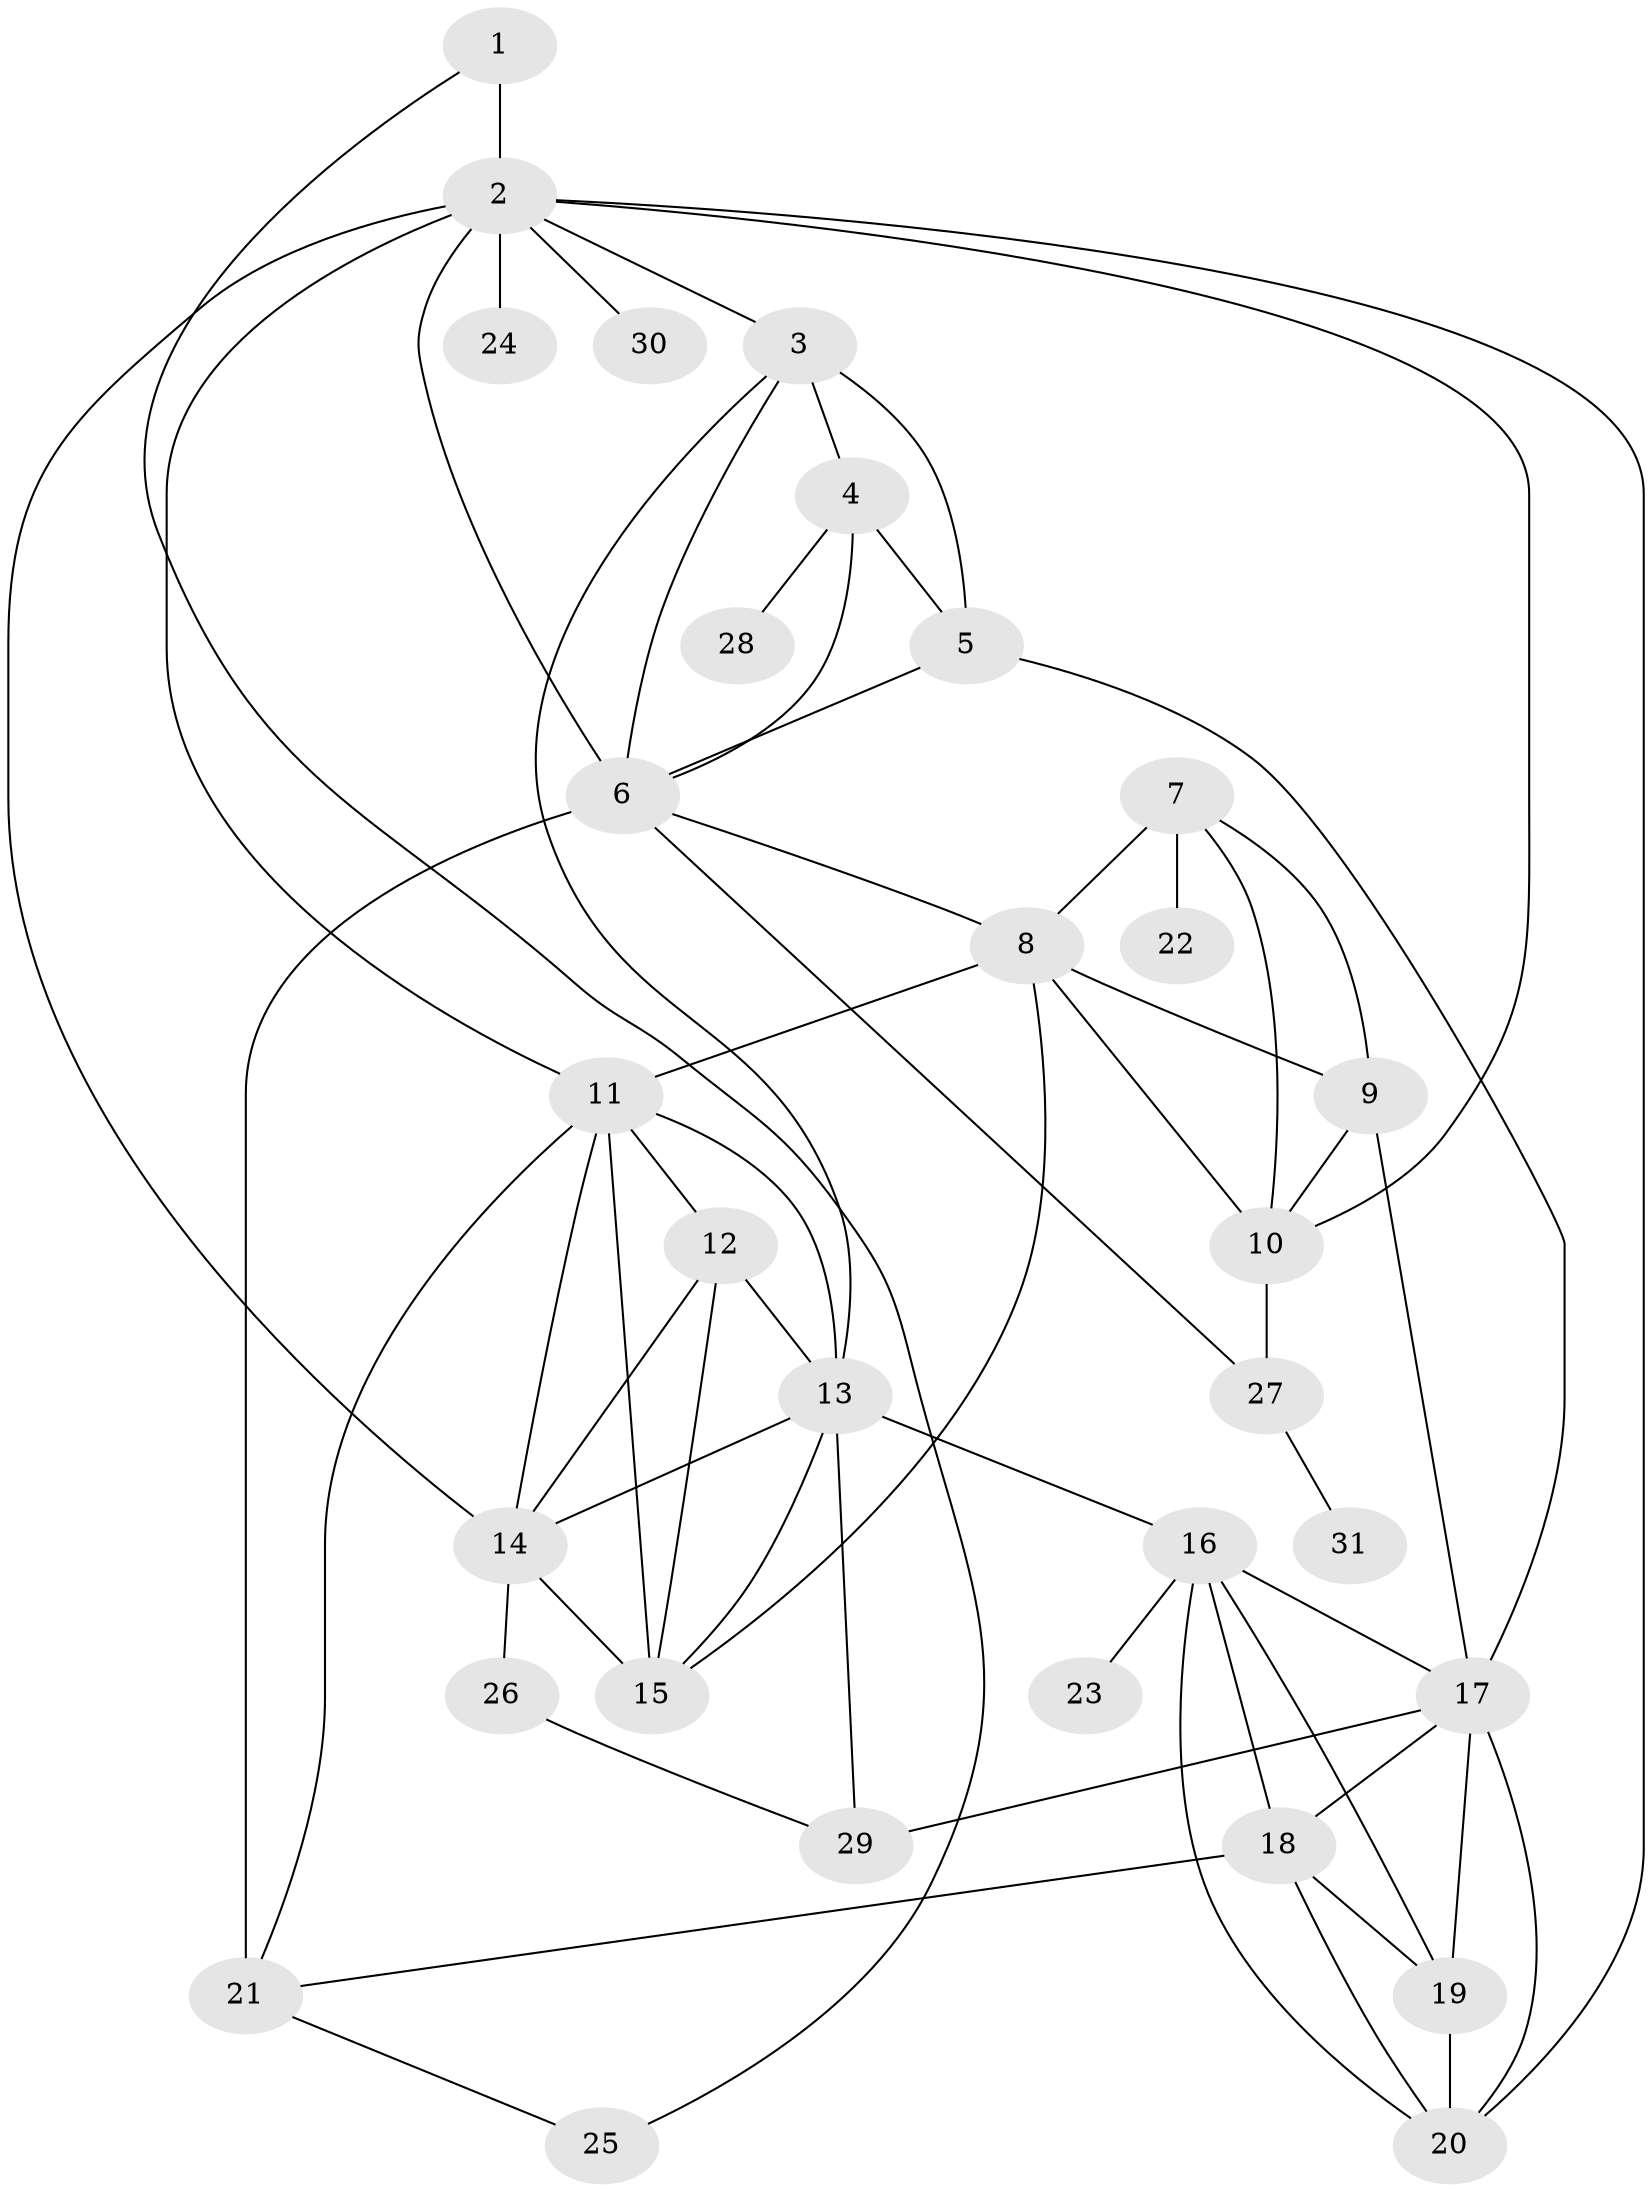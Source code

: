 // original degree distribution, {8: 0.03, 6: 0.08, 4: 0.06, 10: 0.01, 7: 0.05, 9: 0.04, 5: 0.01, 14: 0.01, 1: 0.55, 3: 0.05, 2: 0.11}
// Generated by graph-tools (version 1.1) at 2025/52/03/04/25 22:52:44]
// undirected, 31 vertices, 63 edges
graph export_dot {
  node [color=gray90,style=filled];
  1;
  2;
  3;
  4;
  5;
  6;
  7;
  8;
  9;
  10;
  11;
  12;
  13;
  14;
  15;
  16;
  17;
  18;
  19;
  20;
  21;
  22;
  23;
  24;
  25;
  26;
  27;
  28;
  29;
  30;
  31;
  1 -- 2 [weight=4.0];
  1 -- 25 [weight=1.0];
  2 -- 3 [weight=1.0];
  2 -- 6 [weight=1.0];
  2 -- 10 [weight=1.0];
  2 -- 11 [weight=1.0];
  2 -- 14 [weight=1.0];
  2 -- 20 [weight=1.0];
  2 -- 24 [weight=1.0];
  2 -- 30 [weight=1.0];
  3 -- 4 [weight=1.0];
  3 -- 5 [weight=1.0];
  3 -- 6 [weight=2.0];
  3 -- 13 [weight=1.0];
  4 -- 5 [weight=1.0];
  4 -- 6 [weight=2.0];
  4 -- 28 [weight=1.0];
  5 -- 6 [weight=2.0];
  5 -- 17 [weight=1.0];
  6 -- 8 [weight=1.0];
  6 -- 21 [weight=6.0];
  6 -- 27 [weight=1.0];
  7 -- 8 [weight=2.0];
  7 -- 9 [weight=1.0];
  7 -- 10 [weight=1.0];
  7 -- 22 [weight=1.0];
  8 -- 9 [weight=2.0];
  8 -- 10 [weight=2.0];
  8 -- 11 [weight=1.0];
  8 -- 15 [weight=1.0];
  9 -- 10 [weight=1.0];
  9 -- 17 [weight=1.0];
  10 -- 27 [weight=1.0];
  11 -- 12 [weight=1.0];
  11 -- 13 [weight=1.0];
  11 -- 14 [weight=1.0];
  11 -- 15 [weight=4.0];
  11 -- 21 [weight=1.0];
  12 -- 13 [weight=1.0];
  12 -- 14 [weight=1.0];
  12 -- 15 [weight=1.0];
  13 -- 14 [weight=1.0];
  13 -- 15 [weight=1.0];
  13 -- 16 [weight=1.0];
  13 -- 29 [weight=1.0];
  14 -- 15 [weight=1.0];
  14 -- 26 [weight=1.0];
  16 -- 17 [weight=1.0];
  16 -- 18 [weight=1.0];
  16 -- 19 [weight=1.0];
  16 -- 20 [weight=1.0];
  16 -- 23 [weight=1.0];
  17 -- 18 [weight=1.0];
  17 -- 19 [weight=5.0];
  17 -- 20 [weight=1.0];
  17 -- 29 [weight=1.0];
  18 -- 19 [weight=1.0];
  18 -- 20 [weight=1.0];
  18 -- 21 [weight=1.0];
  19 -- 20 [weight=1.0];
  21 -- 25 [weight=1.0];
  26 -- 29 [weight=1.0];
  27 -- 31 [weight=1.0];
}
